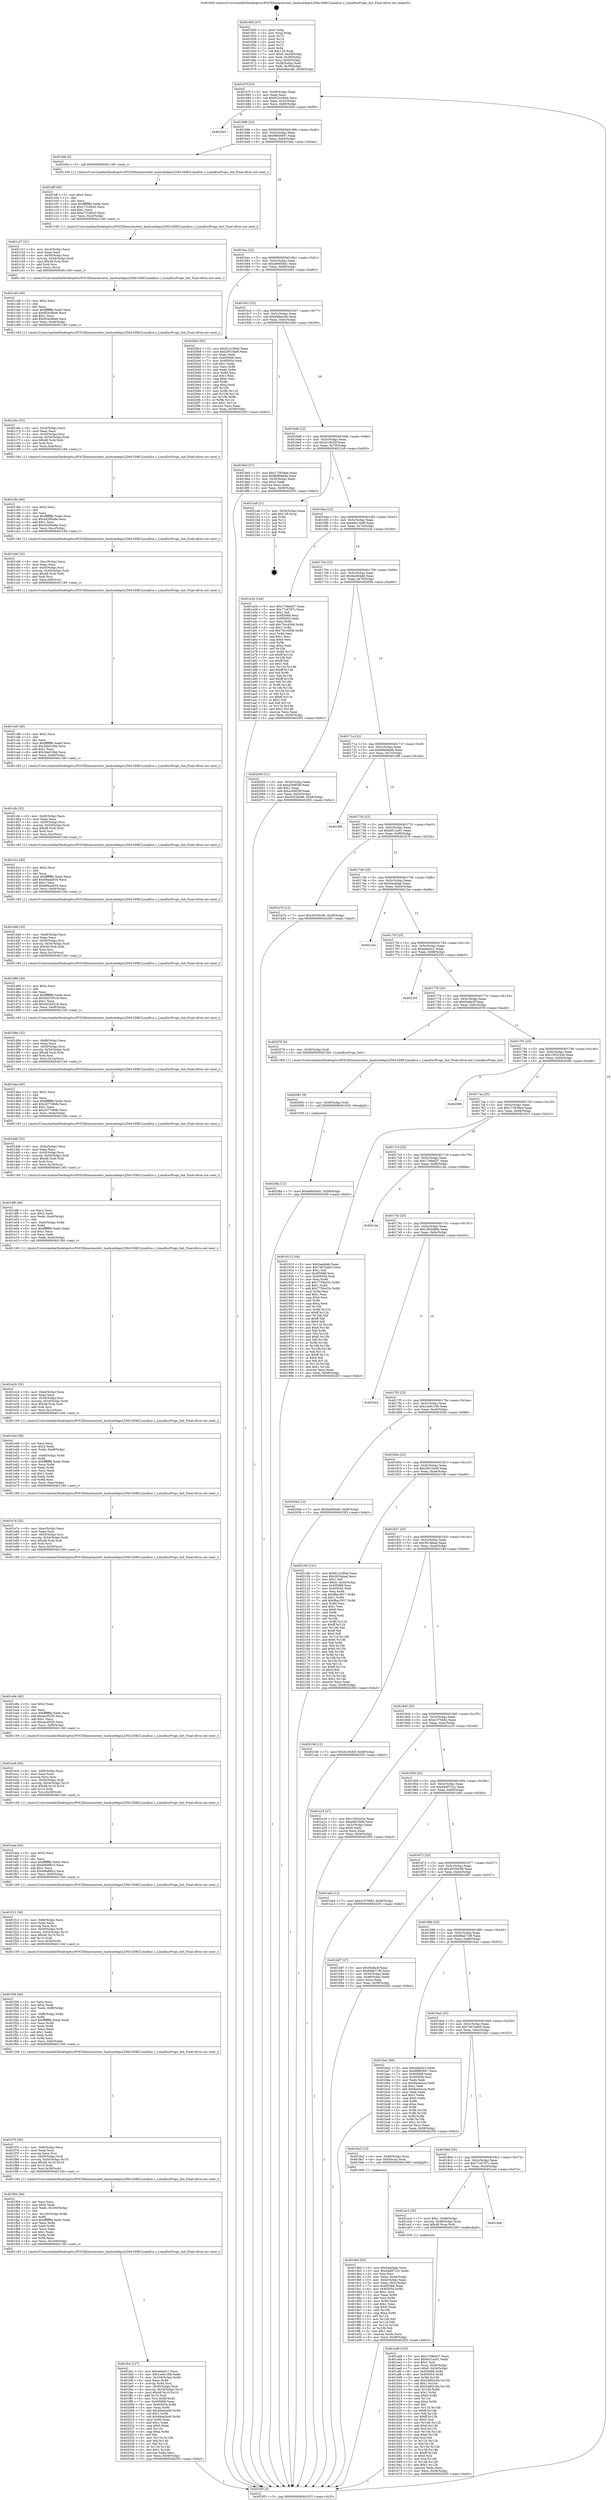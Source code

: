 digraph "0x401650" {
  label = "0x401650 (/mnt/c/Users/mathe/Desktop/tcc/POCII/binaries/extr_hashcatdepsLZMA-SDKCLzmaEnc.c_LzmaEncProps_Init_Final-ollvm.out::main(0))"
  labelloc = "t"
  node[shape=record]

  Entry [label="",width=0.3,height=0.3,shape=circle,fillcolor=black,style=filled]
  "0x40167f" [label="{
     0x40167f [23]\l
     | [instrs]\l
     &nbsp;&nbsp;0x40167f \<+3\>: mov -0x58(%rbp),%eax\l
     &nbsp;&nbsp;0x401682 \<+2\>: mov %eax,%ecx\l
     &nbsp;&nbsp;0x401684 \<+6\>: sub $0x912c384d,%ecx\l
     &nbsp;&nbsp;0x40168a \<+3\>: mov %eax,-0x5c(%rbp)\l
     &nbsp;&nbsp;0x40168d \<+3\>: mov %ecx,-0x60(%rbp)\l
     &nbsp;&nbsp;0x401690 \<+6\>: je 00000000004025e5 \<main+0xf95\>\l
  }"]
  "0x4025e5" [label="{
     0x4025e5\l
  }", style=dashed]
  "0x401696" [label="{
     0x401696 [22]\l
     | [instrs]\l
     &nbsp;&nbsp;0x401696 \<+5\>: jmp 000000000040169b \<main+0x4b\>\l
     &nbsp;&nbsp;0x40169b \<+3\>: mov -0x5c(%rbp),%eax\l
     &nbsp;&nbsp;0x40169e \<+5\>: sub $0x98f45947,%eax\l
     &nbsp;&nbsp;0x4016a3 \<+3\>: mov %eax,-0x64(%rbp)\l
     &nbsp;&nbsp;0x4016a6 \<+6\>: je 0000000000401bfa \<main+0x5aa\>\l
  }"]
  Exit [label="",width=0.3,height=0.3,shape=circle,fillcolor=black,style=filled,peripheries=2]
  "0x401bfa" [label="{
     0x401bfa [5]\l
     | [instrs]\l
     &nbsp;&nbsp;0x401bfa \<+5\>: call 0000000000401160 \<next_i\>\l
     | [calls]\l
     &nbsp;&nbsp;0x401160 \{1\} (/mnt/c/Users/mathe/Desktop/tcc/POCII/binaries/extr_hashcatdepsLZMA-SDKCLzmaEnc.c_LzmaEncProps_Init_Final-ollvm.out::next_i)\l
  }"]
  "0x4016ac" [label="{
     0x4016ac [22]\l
     | [instrs]\l
     &nbsp;&nbsp;0x4016ac \<+5\>: jmp 00000000004016b1 \<main+0x61\>\l
     &nbsp;&nbsp;0x4016b1 \<+3\>: mov -0x5c(%rbp),%eax\l
     &nbsp;&nbsp;0x4016b4 \<+5\>: sub $0xa69d5dd1,%eax\l
     &nbsp;&nbsp;0x4016b9 \<+3\>: mov %eax,-0x68(%rbp)\l
     &nbsp;&nbsp;0x4016bc \<+6\>: je 00000000004020b3 \<main+0xa63\>\l
  }"]
  "0x40208a" [label="{
     0x40208a [12]\l
     | [instrs]\l
     &nbsp;&nbsp;0x40208a \<+7\>: movl $0xa69d5dd1,-0x58(%rbp)\l
     &nbsp;&nbsp;0x402091 \<+5\>: jmp 00000000004025f3 \<main+0xfa3\>\l
  }"]
  "0x4020b3" [label="{
     0x4020b3 [83]\l
     | [instrs]\l
     &nbsp;&nbsp;0x4020b3 \<+5\>: mov $0x912c384d,%eax\l
     &nbsp;&nbsp;0x4020b8 \<+5\>: mov $0x2951fa09,%ecx\l
     &nbsp;&nbsp;0x4020bd \<+2\>: xor %edx,%edx\l
     &nbsp;&nbsp;0x4020bf \<+7\>: mov 0x405068,%esi\l
     &nbsp;&nbsp;0x4020c6 \<+7\>: mov 0x405054,%edi\l
     &nbsp;&nbsp;0x4020cd \<+3\>: sub $0x1,%edx\l
     &nbsp;&nbsp;0x4020d0 \<+3\>: mov %esi,%r8d\l
     &nbsp;&nbsp;0x4020d3 \<+3\>: add %edx,%r8d\l
     &nbsp;&nbsp;0x4020d6 \<+4\>: imul %r8d,%esi\l
     &nbsp;&nbsp;0x4020da \<+3\>: and $0x1,%esi\l
     &nbsp;&nbsp;0x4020dd \<+3\>: cmp $0x0,%esi\l
     &nbsp;&nbsp;0x4020e0 \<+4\>: sete %r9b\l
     &nbsp;&nbsp;0x4020e4 \<+3\>: cmp $0xa,%edi\l
     &nbsp;&nbsp;0x4020e7 \<+4\>: setl %r10b\l
     &nbsp;&nbsp;0x4020eb \<+3\>: mov %r9b,%r11b\l
     &nbsp;&nbsp;0x4020ee \<+3\>: and %r10b,%r11b\l
     &nbsp;&nbsp;0x4020f1 \<+3\>: xor %r10b,%r9b\l
     &nbsp;&nbsp;0x4020f4 \<+3\>: or %r9b,%r11b\l
     &nbsp;&nbsp;0x4020f7 \<+4\>: test $0x1,%r11b\l
     &nbsp;&nbsp;0x4020fb \<+3\>: cmovne %ecx,%eax\l
     &nbsp;&nbsp;0x4020fe \<+3\>: mov %eax,-0x58(%rbp)\l
     &nbsp;&nbsp;0x402101 \<+5\>: jmp 00000000004025f3 \<main+0xfa3\>\l
  }"]
  "0x4016c2" [label="{
     0x4016c2 [22]\l
     | [instrs]\l
     &nbsp;&nbsp;0x4016c2 \<+5\>: jmp 00000000004016c7 \<main+0x77\>\l
     &nbsp;&nbsp;0x4016c7 \<+3\>: mov -0x5c(%rbp),%eax\l
     &nbsp;&nbsp;0x4016ca \<+5\>: sub $0xb4feec4b,%eax\l
     &nbsp;&nbsp;0x4016cf \<+3\>: mov %eax,-0x6c(%rbp)\l
     &nbsp;&nbsp;0x4016d2 \<+6\>: je 00000000004018e0 \<main+0x290\>\l
  }"]
  "0x402081" [label="{
     0x402081 [9]\l
     | [instrs]\l
     &nbsp;&nbsp;0x402081 \<+4\>: mov -0x50(%rbp),%rdi\l
     &nbsp;&nbsp;0x402085 \<+5\>: call 0000000000401030 \<free@plt\>\l
     | [calls]\l
     &nbsp;&nbsp;0x401030 \{1\} (unknown)\l
  }"]
  "0x4018e0" [label="{
     0x4018e0 [27]\l
     | [instrs]\l
     &nbsp;&nbsp;0x4018e0 \<+5\>: mov $0x172639ed,%eax\l
     &nbsp;&nbsp;0x4018e5 \<+5\>: mov $0xfb8b9ddb,%ecx\l
     &nbsp;&nbsp;0x4018ea \<+3\>: mov -0x30(%rbp),%edx\l
     &nbsp;&nbsp;0x4018ed \<+3\>: cmp $0x2,%edx\l
     &nbsp;&nbsp;0x4018f0 \<+3\>: cmovne %ecx,%eax\l
     &nbsp;&nbsp;0x4018f3 \<+3\>: mov %eax,-0x58(%rbp)\l
     &nbsp;&nbsp;0x4018f6 \<+5\>: jmp 00000000004025f3 \<main+0xfa3\>\l
  }"]
  "0x4016d8" [label="{
     0x4016d8 [22]\l
     | [instrs]\l
     &nbsp;&nbsp;0x4016d8 \<+5\>: jmp 00000000004016dd \<main+0x8d\>\l
     &nbsp;&nbsp;0x4016dd \<+3\>: mov -0x5c(%rbp),%eax\l
     &nbsp;&nbsp;0x4016e0 \<+5\>: sub $0xd1c9cf2f,%eax\l
     &nbsp;&nbsp;0x4016e5 \<+3\>: mov %eax,-0x70(%rbp)\l
     &nbsp;&nbsp;0x4016e8 \<+6\>: je 00000000004021a9 \<main+0xb59\>\l
  }"]
  "0x4025f3" [label="{
     0x4025f3 [5]\l
     | [instrs]\l
     &nbsp;&nbsp;0x4025f3 \<+5\>: jmp 000000000040167f \<main+0x2f\>\l
  }"]
  "0x401650" [label="{
     0x401650 [47]\l
     | [instrs]\l
     &nbsp;&nbsp;0x401650 \<+1\>: push %rbp\l
     &nbsp;&nbsp;0x401651 \<+3\>: mov %rsp,%rbp\l
     &nbsp;&nbsp;0x401654 \<+2\>: push %r15\l
     &nbsp;&nbsp;0x401656 \<+2\>: push %r14\l
     &nbsp;&nbsp;0x401658 \<+2\>: push %r13\l
     &nbsp;&nbsp;0x40165a \<+2\>: push %r12\l
     &nbsp;&nbsp;0x40165c \<+1\>: push %rbx\l
     &nbsp;&nbsp;0x40165d \<+7\>: sub $0x128,%rsp\l
     &nbsp;&nbsp;0x401664 \<+7\>: movl $0x0,-0x34(%rbp)\l
     &nbsp;&nbsp;0x40166b \<+3\>: mov %edi,-0x38(%rbp)\l
     &nbsp;&nbsp;0x40166e \<+4\>: mov %rsi,-0x40(%rbp)\l
     &nbsp;&nbsp;0x401672 \<+3\>: mov -0x38(%rbp),%edi\l
     &nbsp;&nbsp;0x401675 \<+3\>: mov %edi,-0x30(%rbp)\l
     &nbsp;&nbsp;0x401678 \<+7\>: movl $0xb4feec4b,-0x58(%rbp)\l
  }"]
  "0x401fce" [label="{
     0x401fce [127]\l
     | [instrs]\l
     &nbsp;&nbsp;0x401fce \<+5\>: mov $0xeebe5c1,%ecx\l
     &nbsp;&nbsp;0x401fd3 \<+5\>: mov $0x1ee6c168,%edx\l
     &nbsp;&nbsp;0x401fd8 \<+7\>: mov -0x104(%rbp),%r8d\l
     &nbsp;&nbsp;0x401fdf \<+4\>: imul %eax,%r8d\l
     &nbsp;&nbsp;0x401fe3 \<+3\>: movslq %r8d,%rsi\l
     &nbsp;&nbsp;0x401fe6 \<+4\>: mov -0x50(%rbp),%rdi\l
     &nbsp;&nbsp;0x401fea \<+4\>: movslq -0x54(%rbp),%r10\l
     &nbsp;&nbsp;0x401fee \<+4\>: imul $0x48,%r10,%r10\l
     &nbsp;&nbsp;0x401ff2 \<+3\>: add %r10,%rdi\l
     &nbsp;&nbsp;0x401ff5 \<+4\>: mov %rsi,0x40(%rdi)\l
     &nbsp;&nbsp;0x401ff9 \<+7\>: mov 0x405068,%eax\l
     &nbsp;&nbsp;0x402000 \<+8\>: mov 0x405054,%r8d\l
     &nbsp;&nbsp;0x402008 \<+3\>: mov %eax,%r9d\l
     &nbsp;&nbsp;0x40200b \<+7\>: add $0x49ea2e40,%r9d\l
     &nbsp;&nbsp;0x402012 \<+4\>: sub $0x1,%r9d\l
     &nbsp;&nbsp;0x402016 \<+7\>: sub $0x49ea2e40,%r9d\l
     &nbsp;&nbsp;0x40201d \<+4\>: imul %r9d,%eax\l
     &nbsp;&nbsp;0x402021 \<+3\>: and $0x1,%eax\l
     &nbsp;&nbsp;0x402024 \<+3\>: cmp $0x0,%eax\l
     &nbsp;&nbsp;0x402027 \<+4\>: sete %r11b\l
     &nbsp;&nbsp;0x40202b \<+4\>: cmp $0xa,%r8d\l
     &nbsp;&nbsp;0x40202f \<+3\>: setl %bl\l
     &nbsp;&nbsp;0x402032 \<+3\>: mov %r11b,%r14b\l
     &nbsp;&nbsp;0x402035 \<+3\>: and %bl,%r14b\l
     &nbsp;&nbsp;0x402038 \<+3\>: xor %bl,%r11b\l
     &nbsp;&nbsp;0x40203b \<+3\>: or %r11b,%r14b\l
     &nbsp;&nbsp;0x40203e \<+4\>: test $0x1,%r14b\l
     &nbsp;&nbsp;0x402042 \<+3\>: cmovne %edx,%ecx\l
     &nbsp;&nbsp;0x402045 \<+3\>: mov %ecx,-0x58(%rbp)\l
     &nbsp;&nbsp;0x402048 \<+5\>: jmp 00000000004025f3 \<main+0xfa3\>\l
  }"]
  "0x4021a9" [label="{
     0x4021a9 [21]\l
     | [instrs]\l
     &nbsp;&nbsp;0x4021a9 \<+3\>: mov -0x34(%rbp),%eax\l
     &nbsp;&nbsp;0x4021ac \<+7\>: add $0x128,%rsp\l
     &nbsp;&nbsp;0x4021b3 \<+1\>: pop %rbx\l
     &nbsp;&nbsp;0x4021b4 \<+2\>: pop %r12\l
     &nbsp;&nbsp;0x4021b6 \<+2\>: pop %r13\l
     &nbsp;&nbsp;0x4021b8 \<+2\>: pop %r14\l
     &nbsp;&nbsp;0x4021ba \<+2\>: pop %r15\l
     &nbsp;&nbsp;0x4021bc \<+1\>: pop %rbp\l
     &nbsp;&nbsp;0x4021bd \<+1\>: ret\l
  }"]
  "0x4016ee" [label="{
     0x4016ee [22]\l
     | [instrs]\l
     &nbsp;&nbsp;0x4016ee \<+5\>: jmp 00000000004016f3 \<main+0xa3\>\l
     &nbsp;&nbsp;0x4016f3 \<+3\>: mov -0x5c(%rbp),%eax\l
     &nbsp;&nbsp;0x4016f6 \<+5\>: sub $0xe6b15bf6,%eax\l
     &nbsp;&nbsp;0x4016fb \<+3\>: mov %eax,-0x74(%rbp)\l
     &nbsp;&nbsp;0x4016fe \<+6\>: je 0000000000401a34 \<main+0x3e4\>\l
  }"]
  "0x401f94" [label="{
     0x401f94 [58]\l
     | [instrs]\l
     &nbsp;&nbsp;0x401f94 \<+2\>: xor %ecx,%ecx\l
     &nbsp;&nbsp;0x401f96 \<+5\>: mov $0x2,%edx\l
     &nbsp;&nbsp;0x401f9b \<+6\>: mov %edx,-0x100(%rbp)\l
     &nbsp;&nbsp;0x401fa1 \<+1\>: cltd\l
     &nbsp;&nbsp;0x401fa2 \<+7\>: mov -0x100(%rbp),%r8d\l
     &nbsp;&nbsp;0x401fa9 \<+3\>: idiv %r8d\l
     &nbsp;&nbsp;0x401fac \<+6\>: imul $0xfffffffe,%edx,%edx\l
     &nbsp;&nbsp;0x401fb2 \<+3\>: mov %ecx,%r9d\l
     &nbsp;&nbsp;0x401fb5 \<+3\>: sub %edx,%r9d\l
     &nbsp;&nbsp;0x401fb8 \<+2\>: mov %ecx,%edx\l
     &nbsp;&nbsp;0x401fba \<+3\>: sub $0x1,%edx\l
     &nbsp;&nbsp;0x401fbd \<+3\>: add %edx,%r9d\l
     &nbsp;&nbsp;0x401fc0 \<+3\>: sub %r9d,%ecx\l
     &nbsp;&nbsp;0x401fc3 \<+6\>: mov %ecx,-0x104(%rbp)\l
     &nbsp;&nbsp;0x401fc9 \<+5\>: call 0000000000401160 \<next_i\>\l
     | [calls]\l
     &nbsp;&nbsp;0x401160 \{1\} (/mnt/c/Users/mathe/Desktop/tcc/POCII/binaries/extr_hashcatdepsLZMA-SDKCLzmaEnc.c_LzmaEncProps_Init_Final-ollvm.out::next_i)\l
  }"]
  "0x401a34" [label="{
     0x401a34 [144]\l
     | [instrs]\l
     &nbsp;&nbsp;0x401a34 \<+5\>: mov $0x1768ed37,%eax\l
     &nbsp;&nbsp;0x401a39 \<+5\>: mov $0x77c6787c,%ecx\l
     &nbsp;&nbsp;0x401a3e \<+2\>: mov $0x1,%dl\l
     &nbsp;&nbsp;0x401a40 \<+7\>: mov 0x405068,%esi\l
     &nbsp;&nbsp;0x401a47 \<+7\>: mov 0x405054,%edi\l
     &nbsp;&nbsp;0x401a4e \<+3\>: mov %esi,%r8d\l
     &nbsp;&nbsp;0x401a51 \<+7\>: add $0x75cc4506,%r8d\l
     &nbsp;&nbsp;0x401a58 \<+4\>: sub $0x1,%r8d\l
     &nbsp;&nbsp;0x401a5c \<+7\>: sub $0x75cc4506,%r8d\l
     &nbsp;&nbsp;0x401a63 \<+4\>: imul %r8d,%esi\l
     &nbsp;&nbsp;0x401a67 \<+3\>: and $0x1,%esi\l
     &nbsp;&nbsp;0x401a6a \<+3\>: cmp $0x0,%esi\l
     &nbsp;&nbsp;0x401a6d \<+4\>: sete %r9b\l
     &nbsp;&nbsp;0x401a71 \<+3\>: cmp $0xa,%edi\l
     &nbsp;&nbsp;0x401a74 \<+4\>: setl %r10b\l
     &nbsp;&nbsp;0x401a78 \<+3\>: mov %r9b,%r11b\l
     &nbsp;&nbsp;0x401a7b \<+4\>: xor $0xff,%r11b\l
     &nbsp;&nbsp;0x401a7f \<+3\>: mov %r10b,%bl\l
     &nbsp;&nbsp;0x401a82 \<+3\>: xor $0xff,%bl\l
     &nbsp;&nbsp;0x401a85 \<+3\>: xor $0x1,%dl\l
     &nbsp;&nbsp;0x401a88 \<+3\>: mov %r11b,%r14b\l
     &nbsp;&nbsp;0x401a8b \<+4\>: and $0xff,%r14b\l
     &nbsp;&nbsp;0x401a8f \<+3\>: and %dl,%r9b\l
     &nbsp;&nbsp;0x401a92 \<+3\>: mov %bl,%r15b\l
     &nbsp;&nbsp;0x401a95 \<+4\>: and $0xff,%r15b\l
     &nbsp;&nbsp;0x401a99 \<+3\>: and %dl,%r10b\l
     &nbsp;&nbsp;0x401a9c \<+3\>: or %r9b,%r14b\l
     &nbsp;&nbsp;0x401a9f \<+3\>: or %r10b,%r15b\l
     &nbsp;&nbsp;0x401aa2 \<+3\>: xor %r15b,%r14b\l
     &nbsp;&nbsp;0x401aa5 \<+3\>: or %bl,%r11b\l
     &nbsp;&nbsp;0x401aa8 \<+4\>: xor $0xff,%r11b\l
     &nbsp;&nbsp;0x401aac \<+3\>: or $0x1,%dl\l
     &nbsp;&nbsp;0x401aaf \<+3\>: and %dl,%r11b\l
     &nbsp;&nbsp;0x401ab2 \<+3\>: or %r11b,%r14b\l
     &nbsp;&nbsp;0x401ab5 \<+4\>: test $0x1,%r14b\l
     &nbsp;&nbsp;0x401ab9 \<+3\>: cmovne %ecx,%eax\l
     &nbsp;&nbsp;0x401abc \<+3\>: mov %eax,-0x58(%rbp)\l
     &nbsp;&nbsp;0x401abf \<+5\>: jmp 00000000004025f3 \<main+0xfa3\>\l
  }"]
  "0x401704" [label="{
     0x401704 [22]\l
     | [instrs]\l
     &nbsp;&nbsp;0x401704 \<+5\>: jmp 0000000000401709 \<main+0xb9\>\l
     &nbsp;&nbsp;0x401709 \<+3\>: mov -0x5c(%rbp),%eax\l
     &nbsp;&nbsp;0x40170c \<+5\>: sub $0xfa4004d6,%eax\l
     &nbsp;&nbsp;0x401711 \<+3\>: mov %eax,-0x78(%rbp)\l
     &nbsp;&nbsp;0x401714 \<+6\>: je 0000000000402059 \<main+0xa09\>\l
  }"]
  "0x401f70" [label="{
     0x401f70 [36]\l
     | [instrs]\l
     &nbsp;&nbsp;0x401f70 \<+6\>: mov -0xfc(%rbp),%ecx\l
     &nbsp;&nbsp;0x401f76 \<+3\>: imul %eax,%ecx\l
     &nbsp;&nbsp;0x401f79 \<+3\>: movslq %ecx,%rsi\l
     &nbsp;&nbsp;0x401f7c \<+4\>: mov -0x50(%rbp),%rdi\l
     &nbsp;&nbsp;0x401f80 \<+4\>: movslq -0x54(%rbp),%r10\l
     &nbsp;&nbsp;0x401f84 \<+4\>: imul $0x48,%r10,%r10\l
     &nbsp;&nbsp;0x401f88 \<+3\>: add %r10,%rdi\l
     &nbsp;&nbsp;0x401f8b \<+4\>: mov %rsi,0x38(%rdi)\l
     &nbsp;&nbsp;0x401f8f \<+5\>: call 0000000000401160 \<next_i\>\l
     | [calls]\l
     &nbsp;&nbsp;0x401160 \{1\} (/mnt/c/Users/mathe/Desktop/tcc/POCII/binaries/extr_hashcatdepsLZMA-SDKCLzmaEnc.c_LzmaEncProps_Init_Final-ollvm.out::next_i)\l
  }"]
  "0x402059" [label="{
     0x402059 [31]\l
     | [instrs]\l
     &nbsp;&nbsp;0x402059 \<+3\>: mov -0x54(%rbp),%eax\l
     &nbsp;&nbsp;0x40205c \<+5\>: sub $0xa206f29f,%eax\l
     &nbsp;&nbsp;0x402061 \<+3\>: add $0x1,%eax\l
     &nbsp;&nbsp;0x402064 \<+5\>: add $0xa206f29f,%eax\l
     &nbsp;&nbsp;0x402069 \<+3\>: mov %eax,-0x54(%rbp)\l
     &nbsp;&nbsp;0x40206c \<+7\>: movl $0x45556c96,-0x58(%rbp)\l
     &nbsp;&nbsp;0x402073 \<+5\>: jmp 00000000004025f3 \<main+0xfa3\>\l
  }"]
  "0x40171a" [label="{
     0x40171a [22]\l
     | [instrs]\l
     &nbsp;&nbsp;0x40171a \<+5\>: jmp 000000000040171f \<main+0xcf\>\l
     &nbsp;&nbsp;0x40171f \<+3\>: mov -0x5c(%rbp),%eax\l
     &nbsp;&nbsp;0x401722 \<+5\>: sub $0xfb8b9ddb,%eax\l
     &nbsp;&nbsp;0x401727 \<+3\>: mov %eax,-0x7c(%rbp)\l
     &nbsp;&nbsp;0x40172a \<+6\>: je 00000000004018fb \<main+0x2ab\>\l
  }"]
  "0x401f36" [label="{
     0x401f36 [58]\l
     | [instrs]\l
     &nbsp;&nbsp;0x401f36 \<+2\>: xor %ecx,%ecx\l
     &nbsp;&nbsp;0x401f38 \<+5\>: mov $0x2,%edx\l
     &nbsp;&nbsp;0x401f3d \<+6\>: mov %edx,-0xf8(%rbp)\l
     &nbsp;&nbsp;0x401f43 \<+1\>: cltd\l
     &nbsp;&nbsp;0x401f44 \<+7\>: mov -0xf8(%rbp),%r8d\l
     &nbsp;&nbsp;0x401f4b \<+3\>: idiv %r8d\l
     &nbsp;&nbsp;0x401f4e \<+6\>: imul $0xfffffffe,%edx,%edx\l
     &nbsp;&nbsp;0x401f54 \<+3\>: mov %ecx,%r9d\l
     &nbsp;&nbsp;0x401f57 \<+3\>: sub %edx,%r9d\l
     &nbsp;&nbsp;0x401f5a \<+2\>: mov %ecx,%edx\l
     &nbsp;&nbsp;0x401f5c \<+3\>: sub $0x1,%edx\l
     &nbsp;&nbsp;0x401f5f \<+3\>: add %edx,%r9d\l
     &nbsp;&nbsp;0x401f62 \<+3\>: sub %r9d,%ecx\l
     &nbsp;&nbsp;0x401f65 \<+6\>: mov %ecx,-0xfc(%rbp)\l
     &nbsp;&nbsp;0x401f6b \<+5\>: call 0000000000401160 \<next_i\>\l
     | [calls]\l
     &nbsp;&nbsp;0x401160 \{1\} (/mnt/c/Users/mathe/Desktop/tcc/POCII/binaries/extr_hashcatdepsLZMA-SDKCLzmaEnc.c_LzmaEncProps_Init_Final-ollvm.out::next_i)\l
  }"]
  "0x4018fb" [label="{
     0x4018fb\l
  }", style=dashed]
  "0x401730" [label="{
     0x401730 [22]\l
     | [instrs]\l
     &nbsp;&nbsp;0x401730 \<+5\>: jmp 0000000000401735 \<main+0xe5\>\l
     &nbsp;&nbsp;0x401735 \<+3\>: mov -0x5c(%rbp),%eax\l
     &nbsp;&nbsp;0x401738 \<+5\>: sub $0xfe51ac01,%eax\l
     &nbsp;&nbsp;0x40173d \<+3\>: mov %eax,-0x80(%rbp)\l
     &nbsp;&nbsp;0x401740 \<+6\>: je 0000000000401b7b \<main+0x52b\>\l
  }"]
  "0x401f12" [label="{
     0x401f12 [36]\l
     | [instrs]\l
     &nbsp;&nbsp;0x401f12 \<+6\>: mov -0xf4(%rbp),%ecx\l
     &nbsp;&nbsp;0x401f18 \<+3\>: imul %eax,%ecx\l
     &nbsp;&nbsp;0x401f1b \<+3\>: movslq %ecx,%rsi\l
     &nbsp;&nbsp;0x401f1e \<+4\>: mov -0x50(%rbp),%rdi\l
     &nbsp;&nbsp;0x401f22 \<+4\>: movslq -0x54(%rbp),%r10\l
     &nbsp;&nbsp;0x401f26 \<+4\>: imul $0x48,%r10,%r10\l
     &nbsp;&nbsp;0x401f2a \<+3\>: add %r10,%rdi\l
     &nbsp;&nbsp;0x401f2d \<+4\>: mov %rsi,0x30(%rdi)\l
     &nbsp;&nbsp;0x401f31 \<+5\>: call 0000000000401160 \<next_i\>\l
     | [calls]\l
     &nbsp;&nbsp;0x401160 \{1\} (/mnt/c/Users/mathe/Desktop/tcc/POCII/binaries/extr_hashcatdepsLZMA-SDKCLzmaEnc.c_LzmaEncProps_Init_Final-ollvm.out::next_i)\l
  }"]
  "0x401b7b" [label="{
     0x401b7b [12]\l
     | [instrs]\l
     &nbsp;&nbsp;0x401b7b \<+7\>: movl $0x45556c96,-0x58(%rbp)\l
     &nbsp;&nbsp;0x401b82 \<+5\>: jmp 00000000004025f3 \<main+0xfa3\>\l
  }"]
  "0x401746" [label="{
     0x401746 [25]\l
     | [instrs]\l
     &nbsp;&nbsp;0x401746 \<+5\>: jmp 000000000040174b \<main+0xfb\>\l
     &nbsp;&nbsp;0x40174b \<+3\>: mov -0x5c(%rbp),%eax\l
     &nbsp;&nbsp;0x40174e \<+5\>: sub $0x5aeddab,%eax\l
     &nbsp;&nbsp;0x401753 \<+6\>: mov %eax,-0x84(%rbp)\l
     &nbsp;&nbsp;0x401759 \<+6\>: je 00000000004021be \<main+0xb6e\>\l
  }"]
  "0x401eea" [label="{
     0x401eea [40]\l
     | [instrs]\l
     &nbsp;&nbsp;0x401eea \<+5\>: mov $0x2,%ecx\l
     &nbsp;&nbsp;0x401eef \<+1\>: cltd\l
     &nbsp;&nbsp;0x401ef0 \<+2\>: idiv %ecx\l
     &nbsp;&nbsp;0x401ef2 \<+6\>: imul $0xfffffffe,%edx,%ecx\l
     &nbsp;&nbsp;0x401ef8 \<+6\>: sub $0xb9b8f6c3,%ecx\l
     &nbsp;&nbsp;0x401efe \<+3\>: add $0x1,%ecx\l
     &nbsp;&nbsp;0x401f01 \<+6\>: add $0xb9b8f6c3,%ecx\l
     &nbsp;&nbsp;0x401f07 \<+6\>: mov %ecx,-0xf4(%rbp)\l
     &nbsp;&nbsp;0x401f0d \<+5\>: call 0000000000401160 \<next_i\>\l
     | [calls]\l
     &nbsp;&nbsp;0x401160 \{1\} (/mnt/c/Users/mathe/Desktop/tcc/POCII/binaries/extr_hashcatdepsLZMA-SDKCLzmaEnc.c_LzmaEncProps_Init_Final-ollvm.out::next_i)\l
  }"]
  "0x4021be" [label="{
     0x4021be\l
  }", style=dashed]
  "0x40175f" [label="{
     0x40175f [25]\l
     | [instrs]\l
     &nbsp;&nbsp;0x40175f \<+5\>: jmp 0000000000401764 \<main+0x114\>\l
     &nbsp;&nbsp;0x401764 \<+3\>: mov -0x5c(%rbp),%eax\l
     &nbsp;&nbsp;0x401767 \<+5\>: sub $0xeebe5c1,%eax\l
     &nbsp;&nbsp;0x40176c \<+6\>: mov %eax,-0x88(%rbp)\l
     &nbsp;&nbsp;0x401772 \<+6\>: je 0000000000402205 \<main+0xbb5\>\l
  }"]
  "0x401ec6" [label="{
     0x401ec6 [36]\l
     | [instrs]\l
     &nbsp;&nbsp;0x401ec6 \<+6\>: mov -0xf0(%rbp),%ecx\l
     &nbsp;&nbsp;0x401ecc \<+3\>: imul %eax,%ecx\l
     &nbsp;&nbsp;0x401ecf \<+3\>: movslq %ecx,%rsi\l
     &nbsp;&nbsp;0x401ed2 \<+4\>: mov -0x50(%rbp),%rdi\l
     &nbsp;&nbsp;0x401ed6 \<+4\>: movslq -0x54(%rbp),%r10\l
     &nbsp;&nbsp;0x401eda \<+4\>: imul $0x48,%r10,%r10\l
     &nbsp;&nbsp;0x401ede \<+3\>: add %r10,%rdi\l
     &nbsp;&nbsp;0x401ee1 \<+4\>: mov %rsi,0x28(%rdi)\l
     &nbsp;&nbsp;0x401ee5 \<+5\>: call 0000000000401160 \<next_i\>\l
     | [calls]\l
     &nbsp;&nbsp;0x401160 \{1\} (/mnt/c/Users/mathe/Desktop/tcc/POCII/binaries/extr_hashcatdepsLZMA-SDKCLzmaEnc.c_LzmaEncProps_Init_Final-ollvm.out::next_i)\l
  }"]
  "0x402205" [label="{
     0x402205\l
  }", style=dashed]
  "0x401778" [label="{
     0x401778 [25]\l
     | [instrs]\l
     &nbsp;&nbsp;0x401778 \<+5\>: jmp 000000000040177d \<main+0x12d\>\l
     &nbsp;&nbsp;0x40177d \<+3\>: mov -0x5c(%rbp),%eax\l
     &nbsp;&nbsp;0x401780 \<+5\>: sub $0xf3e8a3f,%eax\l
     &nbsp;&nbsp;0x401785 \<+6\>: mov %eax,-0x8c(%rbp)\l
     &nbsp;&nbsp;0x40178b \<+6\>: je 0000000000402078 \<main+0xa28\>\l
  }"]
  "0x401e9e" [label="{
     0x401e9e [40]\l
     | [instrs]\l
     &nbsp;&nbsp;0x401e9e \<+5\>: mov $0x2,%ecx\l
     &nbsp;&nbsp;0x401ea3 \<+1\>: cltd\l
     &nbsp;&nbsp;0x401ea4 \<+2\>: idiv %ecx\l
     &nbsp;&nbsp;0x401ea6 \<+6\>: imul $0xfffffffe,%edx,%ecx\l
     &nbsp;&nbsp;0x401eac \<+6\>: add $0xeecf52f5,%ecx\l
     &nbsp;&nbsp;0x401eb2 \<+3\>: add $0x1,%ecx\l
     &nbsp;&nbsp;0x401eb5 \<+6\>: sub $0xeecf52f5,%ecx\l
     &nbsp;&nbsp;0x401ebb \<+6\>: mov %ecx,-0xf0(%rbp)\l
     &nbsp;&nbsp;0x401ec1 \<+5\>: call 0000000000401160 \<next_i\>\l
     | [calls]\l
     &nbsp;&nbsp;0x401160 \{1\} (/mnt/c/Users/mathe/Desktop/tcc/POCII/binaries/extr_hashcatdepsLZMA-SDKCLzmaEnc.c_LzmaEncProps_Init_Final-ollvm.out::next_i)\l
  }"]
  "0x402078" [label="{
     0x402078 [9]\l
     | [instrs]\l
     &nbsp;&nbsp;0x402078 \<+4\>: mov -0x50(%rbp),%rdi\l
     &nbsp;&nbsp;0x40207c \<+5\>: call 00000000004015b0 \<LzmaEncProps_Init\>\l
     | [calls]\l
     &nbsp;&nbsp;0x4015b0 \{1\} (/mnt/c/Users/mathe/Desktop/tcc/POCII/binaries/extr_hashcatdepsLZMA-SDKCLzmaEnc.c_LzmaEncProps_Init_Final-ollvm.out::LzmaEncProps_Init)\l
  }"]
  "0x401791" [label="{
     0x401791 [25]\l
     | [instrs]\l
     &nbsp;&nbsp;0x401791 \<+5\>: jmp 0000000000401796 \<main+0x146\>\l
     &nbsp;&nbsp;0x401796 \<+3\>: mov -0x5c(%rbp),%eax\l
     &nbsp;&nbsp;0x401799 \<+5\>: sub $0x1592243d,%eax\l
     &nbsp;&nbsp;0x40179e \<+6\>: mov %eax,-0x90(%rbp)\l
     &nbsp;&nbsp;0x4017a4 \<+6\>: je 0000000000402096 \<main+0xa46\>\l
  }"]
  "0x401e7e" [label="{
     0x401e7e [32]\l
     | [instrs]\l
     &nbsp;&nbsp;0x401e7e \<+6\>: mov -0xec(%rbp),%ecx\l
     &nbsp;&nbsp;0x401e84 \<+3\>: imul %eax,%ecx\l
     &nbsp;&nbsp;0x401e87 \<+4\>: mov -0x50(%rbp),%rsi\l
     &nbsp;&nbsp;0x401e8b \<+4\>: movslq -0x54(%rbp),%rdi\l
     &nbsp;&nbsp;0x401e8f \<+4\>: imul $0x48,%rdi,%rdi\l
     &nbsp;&nbsp;0x401e93 \<+3\>: add %rdi,%rsi\l
     &nbsp;&nbsp;0x401e96 \<+3\>: mov %ecx,0x20(%rsi)\l
     &nbsp;&nbsp;0x401e99 \<+5\>: call 0000000000401160 \<next_i\>\l
     | [calls]\l
     &nbsp;&nbsp;0x401160 \{1\} (/mnt/c/Users/mathe/Desktop/tcc/POCII/binaries/extr_hashcatdepsLZMA-SDKCLzmaEnc.c_LzmaEncProps_Init_Final-ollvm.out::next_i)\l
  }"]
  "0x402096" [label="{
     0x402096\l
  }", style=dashed]
  "0x4017aa" [label="{
     0x4017aa [25]\l
     | [instrs]\l
     &nbsp;&nbsp;0x4017aa \<+5\>: jmp 00000000004017af \<main+0x15f\>\l
     &nbsp;&nbsp;0x4017af \<+3\>: mov -0x5c(%rbp),%eax\l
     &nbsp;&nbsp;0x4017b2 \<+5\>: sub $0x172639ed,%eax\l
     &nbsp;&nbsp;0x4017b7 \<+6\>: mov %eax,-0x94(%rbp)\l
     &nbsp;&nbsp;0x4017bd \<+6\>: je 0000000000401913 \<main+0x2c3\>\l
  }"]
  "0x401e44" [label="{
     0x401e44 [58]\l
     | [instrs]\l
     &nbsp;&nbsp;0x401e44 \<+2\>: xor %ecx,%ecx\l
     &nbsp;&nbsp;0x401e46 \<+5\>: mov $0x2,%edx\l
     &nbsp;&nbsp;0x401e4b \<+6\>: mov %edx,-0xe8(%rbp)\l
     &nbsp;&nbsp;0x401e51 \<+1\>: cltd\l
     &nbsp;&nbsp;0x401e52 \<+7\>: mov -0xe8(%rbp),%r8d\l
     &nbsp;&nbsp;0x401e59 \<+3\>: idiv %r8d\l
     &nbsp;&nbsp;0x401e5c \<+6\>: imul $0xfffffffe,%edx,%edx\l
     &nbsp;&nbsp;0x401e62 \<+3\>: mov %ecx,%r9d\l
     &nbsp;&nbsp;0x401e65 \<+3\>: sub %edx,%r9d\l
     &nbsp;&nbsp;0x401e68 \<+2\>: mov %ecx,%edx\l
     &nbsp;&nbsp;0x401e6a \<+3\>: sub $0x1,%edx\l
     &nbsp;&nbsp;0x401e6d \<+3\>: add %edx,%r9d\l
     &nbsp;&nbsp;0x401e70 \<+3\>: sub %r9d,%ecx\l
     &nbsp;&nbsp;0x401e73 \<+6\>: mov %ecx,-0xec(%rbp)\l
     &nbsp;&nbsp;0x401e79 \<+5\>: call 0000000000401160 \<next_i\>\l
     | [calls]\l
     &nbsp;&nbsp;0x401160 \{1\} (/mnt/c/Users/mathe/Desktop/tcc/POCII/binaries/extr_hashcatdepsLZMA-SDKCLzmaEnc.c_LzmaEncProps_Init_Final-ollvm.out::next_i)\l
  }"]
  "0x401913" [label="{
     0x401913 [144]\l
     | [instrs]\l
     &nbsp;&nbsp;0x401913 \<+5\>: mov $0x5aeddab,%eax\l
     &nbsp;&nbsp;0x401918 \<+5\>: mov $0x7407edd3,%ecx\l
     &nbsp;&nbsp;0x40191d \<+2\>: mov $0x1,%dl\l
     &nbsp;&nbsp;0x40191f \<+7\>: mov 0x405068,%esi\l
     &nbsp;&nbsp;0x401926 \<+7\>: mov 0x405054,%edi\l
     &nbsp;&nbsp;0x40192d \<+3\>: mov %esi,%r8d\l
     &nbsp;&nbsp;0x401930 \<+7\>: sub $0x7759a33c,%r8d\l
     &nbsp;&nbsp;0x401937 \<+4\>: sub $0x1,%r8d\l
     &nbsp;&nbsp;0x40193b \<+7\>: add $0x7759a33c,%r8d\l
     &nbsp;&nbsp;0x401942 \<+4\>: imul %r8d,%esi\l
     &nbsp;&nbsp;0x401946 \<+3\>: and $0x1,%esi\l
     &nbsp;&nbsp;0x401949 \<+3\>: cmp $0x0,%esi\l
     &nbsp;&nbsp;0x40194c \<+4\>: sete %r9b\l
     &nbsp;&nbsp;0x401950 \<+3\>: cmp $0xa,%edi\l
     &nbsp;&nbsp;0x401953 \<+4\>: setl %r10b\l
     &nbsp;&nbsp;0x401957 \<+3\>: mov %r9b,%r11b\l
     &nbsp;&nbsp;0x40195a \<+4\>: xor $0xff,%r11b\l
     &nbsp;&nbsp;0x40195e \<+3\>: mov %r10b,%bl\l
     &nbsp;&nbsp;0x401961 \<+3\>: xor $0xff,%bl\l
     &nbsp;&nbsp;0x401964 \<+3\>: xor $0x0,%dl\l
     &nbsp;&nbsp;0x401967 \<+3\>: mov %r11b,%r14b\l
     &nbsp;&nbsp;0x40196a \<+4\>: and $0x0,%r14b\l
     &nbsp;&nbsp;0x40196e \<+3\>: and %dl,%r9b\l
     &nbsp;&nbsp;0x401971 \<+3\>: mov %bl,%r15b\l
     &nbsp;&nbsp;0x401974 \<+4\>: and $0x0,%r15b\l
     &nbsp;&nbsp;0x401978 \<+3\>: and %dl,%r10b\l
     &nbsp;&nbsp;0x40197b \<+3\>: or %r9b,%r14b\l
     &nbsp;&nbsp;0x40197e \<+3\>: or %r10b,%r15b\l
     &nbsp;&nbsp;0x401981 \<+3\>: xor %r15b,%r14b\l
     &nbsp;&nbsp;0x401984 \<+3\>: or %bl,%r11b\l
     &nbsp;&nbsp;0x401987 \<+4\>: xor $0xff,%r11b\l
     &nbsp;&nbsp;0x40198b \<+3\>: or $0x0,%dl\l
     &nbsp;&nbsp;0x40198e \<+3\>: and %dl,%r11b\l
     &nbsp;&nbsp;0x401991 \<+3\>: or %r11b,%r14b\l
     &nbsp;&nbsp;0x401994 \<+4\>: test $0x1,%r14b\l
     &nbsp;&nbsp;0x401998 \<+3\>: cmovne %ecx,%eax\l
     &nbsp;&nbsp;0x40199b \<+3\>: mov %eax,-0x58(%rbp)\l
     &nbsp;&nbsp;0x40199e \<+5\>: jmp 00000000004025f3 \<main+0xfa3\>\l
  }"]
  "0x4017c3" [label="{
     0x4017c3 [25]\l
     | [instrs]\l
     &nbsp;&nbsp;0x4017c3 \<+5\>: jmp 00000000004017c8 \<main+0x178\>\l
     &nbsp;&nbsp;0x4017c8 \<+3\>: mov -0x5c(%rbp),%eax\l
     &nbsp;&nbsp;0x4017cb \<+5\>: sub $0x1768ed37,%eax\l
     &nbsp;&nbsp;0x4017d0 \<+6\>: mov %eax,-0x98(%rbp)\l
     &nbsp;&nbsp;0x4017d6 \<+6\>: je 00000000004021da \<main+0xb8a\>\l
  }"]
  "0x401e24" [label="{
     0x401e24 [32]\l
     | [instrs]\l
     &nbsp;&nbsp;0x401e24 \<+6\>: mov -0xe4(%rbp),%ecx\l
     &nbsp;&nbsp;0x401e2a \<+3\>: imul %eax,%ecx\l
     &nbsp;&nbsp;0x401e2d \<+4\>: mov -0x50(%rbp),%rsi\l
     &nbsp;&nbsp;0x401e31 \<+4\>: movslq -0x54(%rbp),%rdi\l
     &nbsp;&nbsp;0x401e35 \<+4\>: imul $0x48,%rdi,%rdi\l
     &nbsp;&nbsp;0x401e39 \<+3\>: add %rdi,%rsi\l
     &nbsp;&nbsp;0x401e3c \<+3\>: mov %ecx,0x1c(%rsi)\l
     &nbsp;&nbsp;0x401e3f \<+5\>: call 0000000000401160 \<next_i\>\l
     | [calls]\l
     &nbsp;&nbsp;0x401160 \{1\} (/mnt/c/Users/mathe/Desktop/tcc/POCII/binaries/extr_hashcatdepsLZMA-SDKCLzmaEnc.c_LzmaEncProps_Init_Final-ollvm.out::next_i)\l
  }"]
  "0x4021da" [label="{
     0x4021da\l
  }", style=dashed]
  "0x4017dc" [label="{
     0x4017dc [25]\l
     | [instrs]\l
     &nbsp;&nbsp;0x4017dc \<+5\>: jmp 00000000004017e1 \<main+0x191\>\l
     &nbsp;&nbsp;0x4017e1 \<+3\>: mov -0x5c(%rbp),%eax\l
     &nbsp;&nbsp;0x4017e4 \<+5\>: sub $0x1902d89e,%eax\l
     &nbsp;&nbsp;0x4017e9 \<+6\>: mov %eax,-0x9c(%rbp)\l
     &nbsp;&nbsp;0x4017ef \<+6\>: je 00000000004020a2 \<main+0xa52\>\l
  }"]
  "0x401df6" [label="{
     0x401df6 [46]\l
     | [instrs]\l
     &nbsp;&nbsp;0x401df6 \<+2\>: xor %ecx,%ecx\l
     &nbsp;&nbsp;0x401df8 \<+5\>: mov $0x2,%edx\l
     &nbsp;&nbsp;0x401dfd \<+6\>: mov %edx,-0xe0(%rbp)\l
     &nbsp;&nbsp;0x401e03 \<+1\>: cltd\l
     &nbsp;&nbsp;0x401e04 \<+7\>: mov -0xe0(%rbp),%r8d\l
     &nbsp;&nbsp;0x401e0b \<+3\>: idiv %r8d\l
     &nbsp;&nbsp;0x401e0e \<+6\>: imul $0xfffffffe,%edx,%edx\l
     &nbsp;&nbsp;0x401e14 \<+3\>: sub $0x1,%ecx\l
     &nbsp;&nbsp;0x401e17 \<+2\>: sub %ecx,%edx\l
     &nbsp;&nbsp;0x401e19 \<+6\>: mov %edx,-0xe4(%rbp)\l
     &nbsp;&nbsp;0x401e1f \<+5\>: call 0000000000401160 \<next_i\>\l
     | [calls]\l
     &nbsp;&nbsp;0x401160 \{1\} (/mnt/c/Users/mathe/Desktop/tcc/POCII/binaries/extr_hashcatdepsLZMA-SDKCLzmaEnc.c_LzmaEncProps_Init_Final-ollvm.out::next_i)\l
  }"]
  "0x4020a2" [label="{
     0x4020a2\l
  }", style=dashed]
  "0x4017f5" [label="{
     0x4017f5 [25]\l
     | [instrs]\l
     &nbsp;&nbsp;0x4017f5 \<+5\>: jmp 00000000004017fa \<main+0x1aa\>\l
     &nbsp;&nbsp;0x4017fa \<+3\>: mov -0x5c(%rbp),%eax\l
     &nbsp;&nbsp;0x4017fd \<+5\>: sub $0x1ee6c168,%eax\l
     &nbsp;&nbsp;0x401802 \<+6\>: mov %eax,-0xa0(%rbp)\l
     &nbsp;&nbsp;0x401808 \<+6\>: je 000000000040204d \<main+0x9fd\>\l
  }"]
  "0x401dd6" [label="{
     0x401dd6 [32]\l
     | [instrs]\l
     &nbsp;&nbsp;0x401dd6 \<+6\>: mov -0xdc(%rbp),%ecx\l
     &nbsp;&nbsp;0x401ddc \<+3\>: imul %eax,%ecx\l
     &nbsp;&nbsp;0x401ddf \<+4\>: mov -0x50(%rbp),%rsi\l
     &nbsp;&nbsp;0x401de3 \<+4\>: movslq -0x54(%rbp),%rdi\l
     &nbsp;&nbsp;0x401de7 \<+4\>: imul $0x48,%rdi,%rdi\l
     &nbsp;&nbsp;0x401deb \<+3\>: add %rdi,%rsi\l
     &nbsp;&nbsp;0x401dee \<+3\>: mov %ecx,0x18(%rsi)\l
     &nbsp;&nbsp;0x401df1 \<+5\>: call 0000000000401160 \<next_i\>\l
     | [calls]\l
     &nbsp;&nbsp;0x401160 \{1\} (/mnt/c/Users/mathe/Desktop/tcc/POCII/binaries/extr_hashcatdepsLZMA-SDKCLzmaEnc.c_LzmaEncProps_Init_Final-ollvm.out::next_i)\l
  }"]
  "0x40204d" [label="{
     0x40204d [12]\l
     | [instrs]\l
     &nbsp;&nbsp;0x40204d \<+7\>: movl $0xfa4004d6,-0x58(%rbp)\l
     &nbsp;&nbsp;0x402054 \<+5\>: jmp 00000000004025f3 \<main+0xfa3\>\l
  }"]
  "0x40180e" [label="{
     0x40180e [25]\l
     | [instrs]\l
     &nbsp;&nbsp;0x40180e \<+5\>: jmp 0000000000401813 \<main+0x1c3\>\l
     &nbsp;&nbsp;0x401813 \<+3\>: mov -0x5c(%rbp),%eax\l
     &nbsp;&nbsp;0x401816 \<+5\>: sub $0x2951fa09,%eax\l
     &nbsp;&nbsp;0x40181b \<+6\>: mov %eax,-0xa4(%rbp)\l
     &nbsp;&nbsp;0x401821 \<+6\>: je 0000000000402106 \<main+0xab6\>\l
  }"]
  "0x401dae" [label="{
     0x401dae [40]\l
     | [instrs]\l
     &nbsp;&nbsp;0x401dae \<+5\>: mov $0x2,%ecx\l
     &nbsp;&nbsp;0x401db3 \<+1\>: cltd\l
     &nbsp;&nbsp;0x401db4 \<+2\>: idiv %ecx\l
     &nbsp;&nbsp;0x401db6 \<+6\>: imul $0xfffffffe,%edx,%ecx\l
     &nbsp;&nbsp;0x401dbc \<+6\>: add $0x2d7748db,%ecx\l
     &nbsp;&nbsp;0x401dc2 \<+3\>: add $0x1,%ecx\l
     &nbsp;&nbsp;0x401dc5 \<+6\>: sub $0x2d7748db,%ecx\l
     &nbsp;&nbsp;0x401dcb \<+6\>: mov %ecx,-0xdc(%rbp)\l
     &nbsp;&nbsp;0x401dd1 \<+5\>: call 0000000000401160 \<next_i\>\l
     | [calls]\l
     &nbsp;&nbsp;0x401160 \{1\} (/mnt/c/Users/mathe/Desktop/tcc/POCII/binaries/extr_hashcatdepsLZMA-SDKCLzmaEnc.c_LzmaEncProps_Init_Final-ollvm.out::next_i)\l
  }"]
  "0x402106" [label="{
     0x402106 [151]\l
     | [instrs]\l
     &nbsp;&nbsp;0x402106 \<+5\>: mov $0x912c384d,%eax\l
     &nbsp;&nbsp;0x40210b \<+5\>: mov $0x391fabad,%ecx\l
     &nbsp;&nbsp;0x402110 \<+2\>: mov $0x1,%dl\l
     &nbsp;&nbsp;0x402112 \<+7\>: movl $0x0,-0x34(%rbp)\l
     &nbsp;&nbsp;0x402119 \<+7\>: mov 0x405068,%esi\l
     &nbsp;&nbsp;0x402120 \<+7\>: mov 0x405054,%edi\l
     &nbsp;&nbsp;0x402127 \<+3\>: mov %esi,%r8d\l
     &nbsp;&nbsp;0x40212a \<+7\>: sub $0xf8ac3917,%r8d\l
     &nbsp;&nbsp;0x402131 \<+4\>: sub $0x1,%r8d\l
     &nbsp;&nbsp;0x402135 \<+7\>: add $0xf8ac3917,%r8d\l
     &nbsp;&nbsp;0x40213c \<+4\>: imul %r8d,%esi\l
     &nbsp;&nbsp;0x402140 \<+3\>: and $0x1,%esi\l
     &nbsp;&nbsp;0x402143 \<+3\>: cmp $0x0,%esi\l
     &nbsp;&nbsp;0x402146 \<+4\>: sete %r9b\l
     &nbsp;&nbsp;0x40214a \<+3\>: cmp $0xa,%edi\l
     &nbsp;&nbsp;0x40214d \<+4\>: setl %r10b\l
     &nbsp;&nbsp;0x402151 \<+3\>: mov %r9b,%r11b\l
     &nbsp;&nbsp;0x402154 \<+4\>: xor $0xff,%r11b\l
     &nbsp;&nbsp;0x402158 \<+3\>: mov %r10b,%bl\l
     &nbsp;&nbsp;0x40215b \<+3\>: xor $0xff,%bl\l
     &nbsp;&nbsp;0x40215e \<+3\>: xor $0x0,%dl\l
     &nbsp;&nbsp;0x402161 \<+3\>: mov %r11b,%r14b\l
     &nbsp;&nbsp;0x402164 \<+4\>: and $0x0,%r14b\l
     &nbsp;&nbsp;0x402168 \<+3\>: and %dl,%r9b\l
     &nbsp;&nbsp;0x40216b \<+3\>: mov %bl,%r15b\l
     &nbsp;&nbsp;0x40216e \<+4\>: and $0x0,%r15b\l
     &nbsp;&nbsp;0x402172 \<+3\>: and %dl,%r10b\l
     &nbsp;&nbsp;0x402175 \<+3\>: or %r9b,%r14b\l
     &nbsp;&nbsp;0x402178 \<+3\>: or %r10b,%r15b\l
     &nbsp;&nbsp;0x40217b \<+3\>: xor %r15b,%r14b\l
     &nbsp;&nbsp;0x40217e \<+3\>: or %bl,%r11b\l
     &nbsp;&nbsp;0x402181 \<+4\>: xor $0xff,%r11b\l
     &nbsp;&nbsp;0x402185 \<+3\>: or $0x0,%dl\l
     &nbsp;&nbsp;0x402188 \<+3\>: and %dl,%r11b\l
     &nbsp;&nbsp;0x40218b \<+3\>: or %r11b,%r14b\l
     &nbsp;&nbsp;0x40218e \<+4\>: test $0x1,%r14b\l
     &nbsp;&nbsp;0x402192 \<+3\>: cmovne %ecx,%eax\l
     &nbsp;&nbsp;0x402195 \<+3\>: mov %eax,-0x58(%rbp)\l
     &nbsp;&nbsp;0x402198 \<+5\>: jmp 00000000004025f3 \<main+0xfa3\>\l
  }"]
  "0x401827" [label="{
     0x401827 [25]\l
     | [instrs]\l
     &nbsp;&nbsp;0x401827 \<+5\>: jmp 000000000040182c \<main+0x1dc\>\l
     &nbsp;&nbsp;0x40182c \<+3\>: mov -0x5c(%rbp),%eax\l
     &nbsp;&nbsp;0x40182f \<+5\>: sub $0x391fabad,%eax\l
     &nbsp;&nbsp;0x401834 \<+6\>: mov %eax,-0xa8(%rbp)\l
     &nbsp;&nbsp;0x40183a \<+6\>: je 000000000040219d \<main+0xb4d\>\l
  }"]
  "0x401d8e" [label="{
     0x401d8e [32]\l
     | [instrs]\l
     &nbsp;&nbsp;0x401d8e \<+6\>: mov -0xd8(%rbp),%ecx\l
     &nbsp;&nbsp;0x401d94 \<+3\>: imul %eax,%ecx\l
     &nbsp;&nbsp;0x401d97 \<+4\>: mov -0x50(%rbp),%rsi\l
     &nbsp;&nbsp;0x401d9b \<+4\>: movslq -0x54(%rbp),%rdi\l
     &nbsp;&nbsp;0x401d9f \<+4\>: imul $0x48,%rdi,%rdi\l
     &nbsp;&nbsp;0x401da3 \<+3\>: add %rdi,%rsi\l
     &nbsp;&nbsp;0x401da6 \<+3\>: mov %ecx,0x14(%rsi)\l
     &nbsp;&nbsp;0x401da9 \<+5\>: call 0000000000401160 \<next_i\>\l
     | [calls]\l
     &nbsp;&nbsp;0x401160 \{1\} (/mnt/c/Users/mathe/Desktop/tcc/POCII/binaries/extr_hashcatdepsLZMA-SDKCLzmaEnc.c_LzmaEncProps_Init_Final-ollvm.out::next_i)\l
  }"]
  "0x40219d" [label="{
     0x40219d [12]\l
     | [instrs]\l
     &nbsp;&nbsp;0x40219d \<+7\>: movl $0xd1c9cf2f,-0x58(%rbp)\l
     &nbsp;&nbsp;0x4021a4 \<+5\>: jmp 00000000004025f3 \<main+0xfa3\>\l
  }"]
  "0x401840" [label="{
     0x401840 [25]\l
     | [instrs]\l
     &nbsp;&nbsp;0x401840 \<+5\>: jmp 0000000000401845 \<main+0x1f5\>\l
     &nbsp;&nbsp;0x401845 \<+3\>: mov -0x5c(%rbp),%eax\l
     &nbsp;&nbsp;0x401848 \<+5\>: sub $0x41f75682,%eax\l
     &nbsp;&nbsp;0x40184d \<+6\>: mov %eax,-0xac(%rbp)\l
     &nbsp;&nbsp;0x401853 \<+6\>: je 0000000000401a19 \<main+0x3c9\>\l
  }"]
  "0x401d66" [label="{
     0x401d66 [40]\l
     | [instrs]\l
     &nbsp;&nbsp;0x401d66 \<+5\>: mov $0x2,%ecx\l
     &nbsp;&nbsp;0x401d6b \<+1\>: cltd\l
     &nbsp;&nbsp;0x401d6c \<+2\>: idiv %ecx\l
     &nbsp;&nbsp;0x401d6e \<+6\>: imul $0xfffffffe,%edx,%ecx\l
     &nbsp;&nbsp;0x401d74 \<+6\>: sub $0x5d254518,%ecx\l
     &nbsp;&nbsp;0x401d7a \<+3\>: add $0x1,%ecx\l
     &nbsp;&nbsp;0x401d7d \<+6\>: add $0x5d254518,%ecx\l
     &nbsp;&nbsp;0x401d83 \<+6\>: mov %ecx,-0xd8(%rbp)\l
     &nbsp;&nbsp;0x401d89 \<+5\>: call 0000000000401160 \<next_i\>\l
     | [calls]\l
     &nbsp;&nbsp;0x401160 \{1\} (/mnt/c/Users/mathe/Desktop/tcc/POCII/binaries/extr_hashcatdepsLZMA-SDKCLzmaEnc.c_LzmaEncProps_Init_Final-ollvm.out::next_i)\l
  }"]
  "0x401a19" [label="{
     0x401a19 [27]\l
     | [instrs]\l
     &nbsp;&nbsp;0x401a19 \<+5\>: mov $0x1592243d,%eax\l
     &nbsp;&nbsp;0x401a1e \<+5\>: mov $0xe6b15bf6,%ecx\l
     &nbsp;&nbsp;0x401a23 \<+3\>: mov -0x2c(%rbp),%edx\l
     &nbsp;&nbsp;0x401a26 \<+3\>: cmp $0x0,%edx\l
     &nbsp;&nbsp;0x401a29 \<+3\>: cmove %ecx,%eax\l
     &nbsp;&nbsp;0x401a2c \<+3\>: mov %eax,-0x58(%rbp)\l
     &nbsp;&nbsp;0x401a2f \<+5\>: jmp 00000000004025f3 \<main+0xfa3\>\l
  }"]
  "0x401859" [label="{
     0x401859 [25]\l
     | [instrs]\l
     &nbsp;&nbsp;0x401859 \<+5\>: jmp 000000000040185e \<main+0x20e\>\l
     &nbsp;&nbsp;0x40185e \<+3\>: mov -0x5c(%rbp),%eax\l
     &nbsp;&nbsp;0x401861 \<+5\>: sub $0x44d9722c,%eax\l
     &nbsp;&nbsp;0x401866 \<+6\>: mov %eax,-0xb0(%rbp)\l
     &nbsp;&nbsp;0x40186c \<+6\>: je 0000000000401a0d \<main+0x3bd\>\l
  }"]
  "0x401d46" [label="{
     0x401d46 [32]\l
     | [instrs]\l
     &nbsp;&nbsp;0x401d46 \<+6\>: mov -0xd4(%rbp),%ecx\l
     &nbsp;&nbsp;0x401d4c \<+3\>: imul %eax,%ecx\l
     &nbsp;&nbsp;0x401d4f \<+4\>: mov -0x50(%rbp),%rsi\l
     &nbsp;&nbsp;0x401d53 \<+4\>: movslq -0x54(%rbp),%rdi\l
     &nbsp;&nbsp;0x401d57 \<+4\>: imul $0x48,%rdi,%rdi\l
     &nbsp;&nbsp;0x401d5b \<+3\>: add %rdi,%rsi\l
     &nbsp;&nbsp;0x401d5e \<+3\>: mov %ecx,0x10(%rsi)\l
     &nbsp;&nbsp;0x401d61 \<+5\>: call 0000000000401160 \<next_i\>\l
     | [calls]\l
     &nbsp;&nbsp;0x401160 \{1\} (/mnt/c/Users/mathe/Desktop/tcc/POCII/binaries/extr_hashcatdepsLZMA-SDKCLzmaEnc.c_LzmaEncProps_Init_Final-ollvm.out::next_i)\l
  }"]
  "0x401a0d" [label="{
     0x401a0d [12]\l
     | [instrs]\l
     &nbsp;&nbsp;0x401a0d \<+7\>: movl $0x41f75682,-0x58(%rbp)\l
     &nbsp;&nbsp;0x401a14 \<+5\>: jmp 00000000004025f3 \<main+0xfa3\>\l
  }"]
  "0x401872" [label="{
     0x401872 [25]\l
     | [instrs]\l
     &nbsp;&nbsp;0x401872 \<+5\>: jmp 0000000000401877 \<main+0x227\>\l
     &nbsp;&nbsp;0x401877 \<+3\>: mov -0x5c(%rbp),%eax\l
     &nbsp;&nbsp;0x40187a \<+5\>: sub $0x45556c96,%eax\l
     &nbsp;&nbsp;0x40187f \<+6\>: mov %eax,-0xb4(%rbp)\l
     &nbsp;&nbsp;0x401885 \<+6\>: je 0000000000401b87 \<main+0x537\>\l
  }"]
  "0x401d1e" [label="{
     0x401d1e [40]\l
     | [instrs]\l
     &nbsp;&nbsp;0x401d1e \<+5\>: mov $0x2,%ecx\l
     &nbsp;&nbsp;0x401d23 \<+1\>: cltd\l
     &nbsp;&nbsp;0x401d24 \<+2\>: idiv %ecx\l
     &nbsp;&nbsp;0x401d26 \<+6\>: imul $0xfffffffe,%edx,%ecx\l
     &nbsp;&nbsp;0x401d2c \<+6\>: add $0x69aea934,%ecx\l
     &nbsp;&nbsp;0x401d32 \<+3\>: add $0x1,%ecx\l
     &nbsp;&nbsp;0x401d35 \<+6\>: sub $0x69aea934,%ecx\l
     &nbsp;&nbsp;0x401d3b \<+6\>: mov %ecx,-0xd4(%rbp)\l
     &nbsp;&nbsp;0x401d41 \<+5\>: call 0000000000401160 \<next_i\>\l
     | [calls]\l
     &nbsp;&nbsp;0x401160 \{1\} (/mnt/c/Users/mathe/Desktop/tcc/POCII/binaries/extr_hashcatdepsLZMA-SDKCLzmaEnc.c_LzmaEncProps_Init_Final-ollvm.out::next_i)\l
  }"]
  "0x401b87" [label="{
     0x401b87 [27]\l
     | [instrs]\l
     &nbsp;&nbsp;0x401b87 \<+5\>: mov $0xf3e8a3f,%eax\l
     &nbsp;&nbsp;0x401b8c \<+5\>: mov $0x68ab71f9,%ecx\l
     &nbsp;&nbsp;0x401b91 \<+3\>: mov -0x54(%rbp),%edx\l
     &nbsp;&nbsp;0x401b94 \<+3\>: cmp -0x48(%rbp),%edx\l
     &nbsp;&nbsp;0x401b97 \<+3\>: cmovl %ecx,%eax\l
     &nbsp;&nbsp;0x401b9a \<+3\>: mov %eax,-0x58(%rbp)\l
     &nbsp;&nbsp;0x401b9d \<+5\>: jmp 00000000004025f3 \<main+0xfa3\>\l
  }"]
  "0x40188b" [label="{
     0x40188b [25]\l
     | [instrs]\l
     &nbsp;&nbsp;0x40188b \<+5\>: jmp 0000000000401890 \<main+0x240\>\l
     &nbsp;&nbsp;0x401890 \<+3\>: mov -0x5c(%rbp),%eax\l
     &nbsp;&nbsp;0x401893 \<+5\>: sub $0x68ab71f9,%eax\l
     &nbsp;&nbsp;0x401898 \<+6\>: mov %eax,-0xb8(%rbp)\l
     &nbsp;&nbsp;0x40189e \<+6\>: je 0000000000401ba2 \<main+0x552\>\l
  }"]
  "0x401cfe" [label="{
     0x401cfe [32]\l
     | [instrs]\l
     &nbsp;&nbsp;0x401cfe \<+6\>: mov -0xd0(%rbp),%ecx\l
     &nbsp;&nbsp;0x401d04 \<+3\>: imul %eax,%ecx\l
     &nbsp;&nbsp;0x401d07 \<+4\>: mov -0x50(%rbp),%rsi\l
     &nbsp;&nbsp;0x401d0b \<+4\>: movslq -0x54(%rbp),%rdi\l
     &nbsp;&nbsp;0x401d0f \<+4\>: imul $0x48,%rdi,%rdi\l
     &nbsp;&nbsp;0x401d13 \<+3\>: add %rdi,%rsi\l
     &nbsp;&nbsp;0x401d16 \<+3\>: mov %ecx,0xc(%rsi)\l
     &nbsp;&nbsp;0x401d19 \<+5\>: call 0000000000401160 \<next_i\>\l
     | [calls]\l
     &nbsp;&nbsp;0x401160 \{1\} (/mnt/c/Users/mathe/Desktop/tcc/POCII/binaries/extr_hashcatdepsLZMA-SDKCLzmaEnc.c_LzmaEncProps_Init_Final-ollvm.out::next_i)\l
  }"]
  "0x401ba2" [label="{
     0x401ba2 [88]\l
     | [instrs]\l
     &nbsp;&nbsp;0x401ba2 \<+5\>: mov $0xeebe5c1,%eax\l
     &nbsp;&nbsp;0x401ba7 \<+5\>: mov $0x98f45947,%ecx\l
     &nbsp;&nbsp;0x401bac \<+7\>: mov 0x405068,%edx\l
     &nbsp;&nbsp;0x401bb3 \<+7\>: mov 0x405054,%esi\l
     &nbsp;&nbsp;0x401bba \<+2\>: mov %edx,%edi\l
     &nbsp;&nbsp;0x401bbc \<+6\>: sub $0x8acbacca,%edi\l
     &nbsp;&nbsp;0x401bc2 \<+3\>: sub $0x1,%edi\l
     &nbsp;&nbsp;0x401bc5 \<+6\>: add $0x8acbacca,%edi\l
     &nbsp;&nbsp;0x401bcb \<+3\>: imul %edi,%edx\l
     &nbsp;&nbsp;0x401bce \<+3\>: and $0x1,%edx\l
     &nbsp;&nbsp;0x401bd1 \<+3\>: cmp $0x0,%edx\l
     &nbsp;&nbsp;0x401bd4 \<+4\>: sete %r8b\l
     &nbsp;&nbsp;0x401bd8 \<+3\>: cmp $0xa,%esi\l
     &nbsp;&nbsp;0x401bdb \<+4\>: setl %r9b\l
     &nbsp;&nbsp;0x401bdf \<+3\>: mov %r8b,%r10b\l
     &nbsp;&nbsp;0x401be2 \<+3\>: and %r9b,%r10b\l
     &nbsp;&nbsp;0x401be5 \<+3\>: xor %r9b,%r8b\l
     &nbsp;&nbsp;0x401be8 \<+3\>: or %r8b,%r10b\l
     &nbsp;&nbsp;0x401beb \<+4\>: test $0x1,%r10b\l
     &nbsp;&nbsp;0x401bef \<+3\>: cmovne %ecx,%eax\l
     &nbsp;&nbsp;0x401bf2 \<+3\>: mov %eax,-0x58(%rbp)\l
     &nbsp;&nbsp;0x401bf5 \<+5\>: jmp 00000000004025f3 \<main+0xfa3\>\l
  }"]
  "0x4018a4" [label="{
     0x4018a4 [25]\l
     | [instrs]\l
     &nbsp;&nbsp;0x4018a4 \<+5\>: jmp 00000000004018a9 \<main+0x259\>\l
     &nbsp;&nbsp;0x4018a9 \<+3\>: mov -0x5c(%rbp),%eax\l
     &nbsp;&nbsp;0x4018ac \<+5\>: sub $0x7407edd3,%eax\l
     &nbsp;&nbsp;0x4018b1 \<+6\>: mov %eax,-0xbc(%rbp)\l
     &nbsp;&nbsp;0x4018b7 \<+6\>: je 00000000004019a3 \<main+0x353\>\l
  }"]
  "0x401cd6" [label="{
     0x401cd6 [40]\l
     | [instrs]\l
     &nbsp;&nbsp;0x401cd6 \<+5\>: mov $0x2,%ecx\l
     &nbsp;&nbsp;0x401cdb \<+1\>: cltd\l
     &nbsp;&nbsp;0x401cdc \<+2\>: idiv %ecx\l
     &nbsp;&nbsp;0x401cde \<+6\>: imul $0xfffffffe,%edx,%ecx\l
     &nbsp;&nbsp;0x401ce4 \<+6\>: sub $0x3de01fdd,%ecx\l
     &nbsp;&nbsp;0x401cea \<+3\>: add $0x1,%ecx\l
     &nbsp;&nbsp;0x401ced \<+6\>: add $0x3de01fdd,%ecx\l
     &nbsp;&nbsp;0x401cf3 \<+6\>: mov %ecx,-0xd0(%rbp)\l
     &nbsp;&nbsp;0x401cf9 \<+5\>: call 0000000000401160 \<next_i\>\l
     | [calls]\l
     &nbsp;&nbsp;0x401160 \{1\} (/mnt/c/Users/mathe/Desktop/tcc/POCII/binaries/extr_hashcatdepsLZMA-SDKCLzmaEnc.c_LzmaEncProps_Init_Final-ollvm.out::next_i)\l
  }"]
  "0x4019a3" [label="{
     0x4019a3 [13]\l
     | [instrs]\l
     &nbsp;&nbsp;0x4019a3 \<+4\>: mov -0x40(%rbp),%rax\l
     &nbsp;&nbsp;0x4019a7 \<+4\>: mov 0x8(%rax),%rdi\l
     &nbsp;&nbsp;0x4019ab \<+5\>: call 0000000000401060 \<atoi@plt\>\l
     | [calls]\l
     &nbsp;&nbsp;0x401060 \{1\} (unknown)\l
  }"]
  "0x4018bd" [label="{
     0x4018bd [25]\l
     | [instrs]\l
     &nbsp;&nbsp;0x4018bd \<+5\>: jmp 00000000004018c2 \<main+0x272\>\l
     &nbsp;&nbsp;0x4018c2 \<+3\>: mov -0x5c(%rbp),%eax\l
     &nbsp;&nbsp;0x4018c5 \<+5\>: sub $0x77c6787c,%eax\l
     &nbsp;&nbsp;0x4018ca \<+6\>: mov %eax,-0xc0(%rbp)\l
     &nbsp;&nbsp;0x4018d0 \<+6\>: je 0000000000401ac4 \<main+0x474\>\l
  }"]
  "0x4019b0" [label="{
     0x4019b0 [93]\l
     | [instrs]\l
     &nbsp;&nbsp;0x4019b0 \<+5\>: mov $0x5aeddab,%ecx\l
     &nbsp;&nbsp;0x4019b5 \<+5\>: mov $0x44d9722c,%edx\l
     &nbsp;&nbsp;0x4019ba \<+2\>: xor %esi,%esi\l
     &nbsp;&nbsp;0x4019bc \<+3\>: mov %eax,-0x44(%rbp)\l
     &nbsp;&nbsp;0x4019bf \<+3\>: mov -0x44(%rbp),%eax\l
     &nbsp;&nbsp;0x4019c2 \<+3\>: mov %eax,-0x2c(%rbp)\l
     &nbsp;&nbsp;0x4019c5 \<+7\>: mov 0x405068,%eax\l
     &nbsp;&nbsp;0x4019cc \<+8\>: mov 0x405054,%r8d\l
     &nbsp;&nbsp;0x4019d4 \<+3\>: sub $0x1,%esi\l
     &nbsp;&nbsp;0x4019d7 \<+3\>: mov %eax,%r9d\l
     &nbsp;&nbsp;0x4019da \<+3\>: add %esi,%r9d\l
     &nbsp;&nbsp;0x4019dd \<+4\>: imul %r9d,%eax\l
     &nbsp;&nbsp;0x4019e1 \<+3\>: and $0x1,%eax\l
     &nbsp;&nbsp;0x4019e4 \<+3\>: cmp $0x0,%eax\l
     &nbsp;&nbsp;0x4019e7 \<+4\>: sete %r10b\l
     &nbsp;&nbsp;0x4019eb \<+4\>: cmp $0xa,%r8d\l
     &nbsp;&nbsp;0x4019ef \<+4\>: setl %r11b\l
     &nbsp;&nbsp;0x4019f3 \<+3\>: mov %r10b,%bl\l
     &nbsp;&nbsp;0x4019f6 \<+3\>: and %r11b,%bl\l
     &nbsp;&nbsp;0x4019f9 \<+3\>: xor %r11b,%r10b\l
     &nbsp;&nbsp;0x4019fc \<+3\>: or %r10b,%bl\l
     &nbsp;&nbsp;0x4019ff \<+3\>: test $0x1,%bl\l
     &nbsp;&nbsp;0x401a02 \<+3\>: cmovne %edx,%ecx\l
     &nbsp;&nbsp;0x401a05 \<+3\>: mov %ecx,-0x58(%rbp)\l
     &nbsp;&nbsp;0x401a08 \<+5\>: jmp 00000000004025f3 \<main+0xfa3\>\l
  }"]
  "0x401cb6" [label="{
     0x401cb6 [32]\l
     | [instrs]\l
     &nbsp;&nbsp;0x401cb6 \<+6\>: mov -0xcc(%rbp),%ecx\l
     &nbsp;&nbsp;0x401cbc \<+3\>: imul %eax,%ecx\l
     &nbsp;&nbsp;0x401cbf \<+4\>: mov -0x50(%rbp),%rsi\l
     &nbsp;&nbsp;0x401cc3 \<+4\>: movslq -0x54(%rbp),%rdi\l
     &nbsp;&nbsp;0x401cc7 \<+4\>: imul $0x48,%rdi,%rdi\l
     &nbsp;&nbsp;0x401ccb \<+3\>: add %rdi,%rsi\l
     &nbsp;&nbsp;0x401cce \<+3\>: mov %ecx,0x8(%rsi)\l
     &nbsp;&nbsp;0x401cd1 \<+5\>: call 0000000000401160 \<next_i\>\l
     | [calls]\l
     &nbsp;&nbsp;0x401160 \{1\} (/mnt/c/Users/mathe/Desktop/tcc/POCII/binaries/extr_hashcatdepsLZMA-SDKCLzmaEnc.c_LzmaEncProps_Init_Final-ollvm.out::next_i)\l
  }"]
  "0x401ac4" [label="{
     0x401ac4 [20]\l
     | [instrs]\l
     &nbsp;&nbsp;0x401ac4 \<+7\>: movl $0x1,-0x48(%rbp)\l
     &nbsp;&nbsp;0x401acb \<+4\>: movslq -0x48(%rbp),%rax\l
     &nbsp;&nbsp;0x401acf \<+4\>: imul $0x48,%rax,%rdi\l
     &nbsp;&nbsp;0x401ad3 \<+5\>: call 0000000000401050 \<malloc@plt\>\l
     | [calls]\l
     &nbsp;&nbsp;0x401050 \{1\} (unknown)\l
  }"]
  "0x4018d6" [label="{
     0x4018d6\l
  }", style=dashed]
  "0x401ad8" [label="{
     0x401ad8 [163]\l
     | [instrs]\l
     &nbsp;&nbsp;0x401ad8 \<+5\>: mov $0x1768ed37,%ecx\l
     &nbsp;&nbsp;0x401add \<+5\>: mov $0xfe51ac01,%edx\l
     &nbsp;&nbsp;0x401ae2 \<+3\>: mov $0x1,%sil\l
     &nbsp;&nbsp;0x401ae5 \<+4\>: mov %rax,-0x50(%rbp)\l
     &nbsp;&nbsp;0x401ae9 \<+7\>: movl $0x0,-0x54(%rbp)\l
     &nbsp;&nbsp;0x401af0 \<+8\>: mov 0x405068,%r8d\l
     &nbsp;&nbsp;0x401af8 \<+8\>: mov 0x405054,%r9d\l
     &nbsp;&nbsp;0x401b00 \<+3\>: mov %r8d,%r10d\l
     &nbsp;&nbsp;0x401b03 \<+7\>: add $0x54892c0e,%r10d\l
     &nbsp;&nbsp;0x401b0a \<+4\>: sub $0x1,%r10d\l
     &nbsp;&nbsp;0x401b0e \<+7\>: sub $0x54892c0e,%r10d\l
     &nbsp;&nbsp;0x401b15 \<+4\>: imul %r10d,%r8d\l
     &nbsp;&nbsp;0x401b19 \<+4\>: and $0x1,%r8d\l
     &nbsp;&nbsp;0x401b1d \<+4\>: cmp $0x0,%r8d\l
     &nbsp;&nbsp;0x401b21 \<+4\>: sete %r11b\l
     &nbsp;&nbsp;0x401b25 \<+4\>: cmp $0xa,%r9d\l
     &nbsp;&nbsp;0x401b29 \<+3\>: setl %bl\l
     &nbsp;&nbsp;0x401b2c \<+3\>: mov %r11b,%r14b\l
     &nbsp;&nbsp;0x401b2f \<+4\>: xor $0xff,%r14b\l
     &nbsp;&nbsp;0x401b33 \<+3\>: mov %bl,%r15b\l
     &nbsp;&nbsp;0x401b36 \<+4\>: xor $0xff,%r15b\l
     &nbsp;&nbsp;0x401b3a \<+4\>: xor $0x0,%sil\l
     &nbsp;&nbsp;0x401b3e \<+3\>: mov %r14b,%r12b\l
     &nbsp;&nbsp;0x401b41 \<+4\>: and $0x0,%r12b\l
     &nbsp;&nbsp;0x401b45 \<+3\>: and %sil,%r11b\l
     &nbsp;&nbsp;0x401b48 \<+3\>: mov %r15b,%r13b\l
     &nbsp;&nbsp;0x401b4b \<+4\>: and $0x0,%r13b\l
     &nbsp;&nbsp;0x401b4f \<+3\>: and %sil,%bl\l
     &nbsp;&nbsp;0x401b52 \<+3\>: or %r11b,%r12b\l
     &nbsp;&nbsp;0x401b55 \<+3\>: or %bl,%r13b\l
     &nbsp;&nbsp;0x401b58 \<+3\>: xor %r13b,%r12b\l
     &nbsp;&nbsp;0x401b5b \<+3\>: or %r15b,%r14b\l
     &nbsp;&nbsp;0x401b5e \<+4\>: xor $0xff,%r14b\l
     &nbsp;&nbsp;0x401b62 \<+4\>: or $0x0,%sil\l
     &nbsp;&nbsp;0x401b66 \<+3\>: and %sil,%r14b\l
     &nbsp;&nbsp;0x401b69 \<+3\>: or %r14b,%r12b\l
     &nbsp;&nbsp;0x401b6c \<+4\>: test $0x1,%r12b\l
     &nbsp;&nbsp;0x401b70 \<+3\>: cmovne %edx,%ecx\l
     &nbsp;&nbsp;0x401b73 \<+3\>: mov %ecx,-0x58(%rbp)\l
     &nbsp;&nbsp;0x401b76 \<+5\>: jmp 00000000004025f3 \<main+0xfa3\>\l
  }"]
  "0x401bff" [label="{
     0x401bff [40]\l
     | [instrs]\l
     &nbsp;&nbsp;0x401bff \<+5\>: mov $0x2,%ecx\l
     &nbsp;&nbsp;0x401c04 \<+1\>: cltd\l
     &nbsp;&nbsp;0x401c05 \<+2\>: idiv %ecx\l
     &nbsp;&nbsp;0x401c07 \<+6\>: imul $0xfffffffe,%edx,%ecx\l
     &nbsp;&nbsp;0x401c0d \<+6\>: sub $0xc7318043,%ecx\l
     &nbsp;&nbsp;0x401c13 \<+3\>: add $0x1,%ecx\l
     &nbsp;&nbsp;0x401c16 \<+6\>: add $0xc7318043,%ecx\l
     &nbsp;&nbsp;0x401c1c \<+6\>: mov %ecx,-0xc4(%rbp)\l
     &nbsp;&nbsp;0x401c22 \<+5\>: call 0000000000401160 \<next_i\>\l
     | [calls]\l
     &nbsp;&nbsp;0x401160 \{1\} (/mnt/c/Users/mathe/Desktop/tcc/POCII/binaries/extr_hashcatdepsLZMA-SDKCLzmaEnc.c_LzmaEncProps_Init_Final-ollvm.out::next_i)\l
  }"]
  "0x401c27" [label="{
     0x401c27 [31]\l
     | [instrs]\l
     &nbsp;&nbsp;0x401c27 \<+6\>: mov -0xc4(%rbp),%ecx\l
     &nbsp;&nbsp;0x401c2d \<+3\>: imul %eax,%ecx\l
     &nbsp;&nbsp;0x401c30 \<+4\>: mov -0x50(%rbp),%rsi\l
     &nbsp;&nbsp;0x401c34 \<+4\>: movslq -0x54(%rbp),%rdi\l
     &nbsp;&nbsp;0x401c38 \<+4\>: imul $0x48,%rdi,%rdi\l
     &nbsp;&nbsp;0x401c3c \<+3\>: add %rdi,%rsi\l
     &nbsp;&nbsp;0x401c3f \<+2\>: mov %ecx,(%rsi)\l
     &nbsp;&nbsp;0x401c41 \<+5\>: call 0000000000401160 \<next_i\>\l
     | [calls]\l
     &nbsp;&nbsp;0x401160 \{1\} (/mnt/c/Users/mathe/Desktop/tcc/POCII/binaries/extr_hashcatdepsLZMA-SDKCLzmaEnc.c_LzmaEncProps_Init_Final-ollvm.out::next_i)\l
  }"]
  "0x401c46" [label="{
     0x401c46 [40]\l
     | [instrs]\l
     &nbsp;&nbsp;0x401c46 \<+5\>: mov $0x2,%ecx\l
     &nbsp;&nbsp;0x401c4b \<+1\>: cltd\l
     &nbsp;&nbsp;0x401c4c \<+2\>: idiv %ecx\l
     &nbsp;&nbsp;0x401c4e \<+6\>: imul $0xfffffffe,%edx,%ecx\l
     &nbsp;&nbsp;0x401c54 \<+6\>: sub $0x954c9be6,%ecx\l
     &nbsp;&nbsp;0x401c5a \<+3\>: add $0x1,%ecx\l
     &nbsp;&nbsp;0x401c5d \<+6\>: add $0x954c9be6,%ecx\l
     &nbsp;&nbsp;0x401c63 \<+6\>: mov %ecx,-0xc8(%rbp)\l
     &nbsp;&nbsp;0x401c69 \<+5\>: call 0000000000401160 \<next_i\>\l
     | [calls]\l
     &nbsp;&nbsp;0x401160 \{1\} (/mnt/c/Users/mathe/Desktop/tcc/POCII/binaries/extr_hashcatdepsLZMA-SDKCLzmaEnc.c_LzmaEncProps_Init_Final-ollvm.out::next_i)\l
  }"]
  "0x401c6e" [label="{
     0x401c6e [32]\l
     | [instrs]\l
     &nbsp;&nbsp;0x401c6e \<+6\>: mov -0xc8(%rbp),%ecx\l
     &nbsp;&nbsp;0x401c74 \<+3\>: imul %eax,%ecx\l
     &nbsp;&nbsp;0x401c77 \<+4\>: mov -0x50(%rbp),%rsi\l
     &nbsp;&nbsp;0x401c7b \<+4\>: movslq -0x54(%rbp),%rdi\l
     &nbsp;&nbsp;0x401c7f \<+4\>: imul $0x48,%rdi,%rdi\l
     &nbsp;&nbsp;0x401c83 \<+3\>: add %rdi,%rsi\l
     &nbsp;&nbsp;0x401c86 \<+3\>: mov %ecx,0x4(%rsi)\l
     &nbsp;&nbsp;0x401c89 \<+5\>: call 0000000000401160 \<next_i\>\l
     | [calls]\l
     &nbsp;&nbsp;0x401160 \{1\} (/mnt/c/Users/mathe/Desktop/tcc/POCII/binaries/extr_hashcatdepsLZMA-SDKCLzmaEnc.c_LzmaEncProps_Init_Final-ollvm.out::next_i)\l
  }"]
  "0x401c8e" [label="{
     0x401c8e [40]\l
     | [instrs]\l
     &nbsp;&nbsp;0x401c8e \<+5\>: mov $0x2,%ecx\l
     &nbsp;&nbsp;0x401c93 \<+1\>: cltd\l
     &nbsp;&nbsp;0x401c94 \<+2\>: idiv %ecx\l
     &nbsp;&nbsp;0x401c96 \<+6\>: imul $0xfffffffe,%edx,%ecx\l
     &nbsp;&nbsp;0x401c9c \<+6\>: sub $0x4d295a8e,%ecx\l
     &nbsp;&nbsp;0x401ca2 \<+3\>: add $0x1,%ecx\l
     &nbsp;&nbsp;0x401ca5 \<+6\>: add $0x4d295a8e,%ecx\l
     &nbsp;&nbsp;0x401cab \<+6\>: mov %ecx,-0xcc(%rbp)\l
     &nbsp;&nbsp;0x401cb1 \<+5\>: call 0000000000401160 \<next_i\>\l
     | [calls]\l
     &nbsp;&nbsp;0x401160 \{1\} (/mnt/c/Users/mathe/Desktop/tcc/POCII/binaries/extr_hashcatdepsLZMA-SDKCLzmaEnc.c_LzmaEncProps_Init_Final-ollvm.out::next_i)\l
  }"]
  Entry -> "0x401650" [label=" 1"]
  "0x40167f" -> "0x4025e5" [label=" 0"]
  "0x40167f" -> "0x401696" [label=" 19"]
  "0x4021a9" -> Exit [label=" 1"]
  "0x401696" -> "0x401bfa" [label=" 1"]
  "0x401696" -> "0x4016ac" [label=" 18"]
  "0x40219d" -> "0x4025f3" [label=" 1"]
  "0x4016ac" -> "0x4020b3" [label=" 1"]
  "0x4016ac" -> "0x4016c2" [label=" 17"]
  "0x402106" -> "0x4025f3" [label=" 1"]
  "0x4016c2" -> "0x4018e0" [label=" 1"]
  "0x4016c2" -> "0x4016d8" [label=" 16"]
  "0x4018e0" -> "0x4025f3" [label=" 1"]
  "0x401650" -> "0x40167f" [label=" 1"]
  "0x4025f3" -> "0x40167f" [label=" 18"]
  "0x4020b3" -> "0x4025f3" [label=" 1"]
  "0x4016d8" -> "0x4021a9" [label=" 1"]
  "0x4016d8" -> "0x4016ee" [label=" 15"]
  "0x40208a" -> "0x4025f3" [label=" 1"]
  "0x4016ee" -> "0x401a34" [label=" 1"]
  "0x4016ee" -> "0x401704" [label=" 14"]
  "0x402081" -> "0x40208a" [label=" 1"]
  "0x401704" -> "0x402059" [label=" 1"]
  "0x401704" -> "0x40171a" [label=" 13"]
  "0x402078" -> "0x402081" [label=" 1"]
  "0x40171a" -> "0x4018fb" [label=" 0"]
  "0x40171a" -> "0x401730" [label=" 13"]
  "0x402059" -> "0x4025f3" [label=" 1"]
  "0x401730" -> "0x401b7b" [label=" 1"]
  "0x401730" -> "0x401746" [label=" 12"]
  "0x40204d" -> "0x4025f3" [label=" 1"]
  "0x401746" -> "0x4021be" [label=" 0"]
  "0x401746" -> "0x40175f" [label=" 12"]
  "0x401fce" -> "0x4025f3" [label=" 1"]
  "0x40175f" -> "0x402205" [label=" 0"]
  "0x40175f" -> "0x401778" [label=" 12"]
  "0x401f94" -> "0x401fce" [label=" 1"]
  "0x401778" -> "0x402078" [label=" 1"]
  "0x401778" -> "0x401791" [label=" 11"]
  "0x401f70" -> "0x401f94" [label=" 1"]
  "0x401791" -> "0x402096" [label=" 0"]
  "0x401791" -> "0x4017aa" [label=" 11"]
  "0x401f36" -> "0x401f70" [label=" 1"]
  "0x4017aa" -> "0x401913" [label=" 1"]
  "0x4017aa" -> "0x4017c3" [label=" 10"]
  "0x401913" -> "0x4025f3" [label=" 1"]
  "0x401f12" -> "0x401f36" [label=" 1"]
  "0x4017c3" -> "0x4021da" [label=" 0"]
  "0x4017c3" -> "0x4017dc" [label=" 10"]
  "0x401eea" -> "0x401f12" [label=" 1"]
  "0x4017dc" -> "0x4020a2" [label=" 0"]
  "0x4017dc" -> "0x4017f5" [label=" 10"]
  "0x401ec6" -> "0x401eea" [label=" 1"]
  "0x4017f5" -> "0x40204d" [label=" 1"]
  "0x4017f5" -> "0x40180e" [label=" 9"]
  "0x401e9e" -> "0x401ec6" [label=" 1"]
  "0x40180e" -> "0x402106" [label=" 1"]
  "0x40180e" -> "0x401827" [label=" 8"]
  "0x401e7e" -> "0x401e9e" [label=" 1"]
  "0x401827" -> "0x40219d" [label=" 1"]
  "0x401827" -> "0x401840" [label=" 7"]
  "0x401e44" -> "0x401e7e" [label=" 1"]
  "0x401840" -> "0x401a19" [label=" 1"]
  "0x401840" -> "0x401859" [label=" 6"]
  "0x401e24" -> "0x401e44" [label=" 1"]
  "0x401859" -> "0x401a0d" [label=" 1"]
  "0x401859" -> "0x401872" [label=" 5"]
  "0x401df6" -> "0x401e24" [label=" 1"]
  "0x401872" -> "0x401b87" [label=" 2"]
  "0x401872" -> "0x40188b" [label=" 3"]
  "0x401dd6" -> "0x401df6" [label=" 1"]
  "0x40188b" -> "0x401ba2" [label=" 1"]
  "0x40188b" -> "0x4018a4" [label=" 2"]
  "0x401dae" -> "0x401dd6" [label=" 1"]
  "0x4018a4" -> "0x4019a3" [label=" 1"]
  "0x4018a4" -> "0x4018bd" [label=" 1"]
  "0x4019a3" -> "0x4019b0" [label=" 1"]
  "0x4019b0" -> "0x4025f3" [label=" 1"]
  "0x401a0d" -> "0x4025f3" [label=" 1"]
  "0x401a19" -> "0x4025f3" [label=" 1"]
  "0x401a34" -> "0x4025f3" [label=" 1"]
  "0x401d8e" -> "0x401dae" [label=" 1"]
  "0x4018bd" -> "0x401ac4" [label=" 1"]
  "0x4018bd" -> "0x4018d6" [label=" 0"]
  "0x401ac4" -> "0x401ad8" [label=" 1"]
  "0x401ad8" -> "0x4025f3" [label=" 1"]
  "0x401b7b" -> "0x4025f3" [label=" 1"]
  "0x401b87" -> "0x4025f3" [label=" 2"]
  "0x401ba2" -> "0x4025f3" [label=" 1"]
  "0x401bfa" -> "0x401bff" [label=" 1"]
  "0x401bff" -> "0x401c27" [label=" 1"]
  "0x401c27" -> "0x401c46" [label=" 1"]
  "0x401c46" -> "0x401c6e" [label=" 1"]
  "0x401c6e" -> "0x401c8e" [label=" 1"]
  "0x401c8e" -> "0x401cb6" [label=" 1"]
  "0x401cb6" -> "0x401cd6" [label=" 1"]
  "0x401cd6" -> "0x401cfe" [label=" 1"]
  "0x401cfe" -> "0x401d1e" [label=" 1"]
  "0x401d1e" -> "0x401d46" [label=" 1"]
  "0x401d46" -> "0x401d66" [label=" 1"]
  "0x401d66" -> "0x401d8e" [label=" 1"]
}
